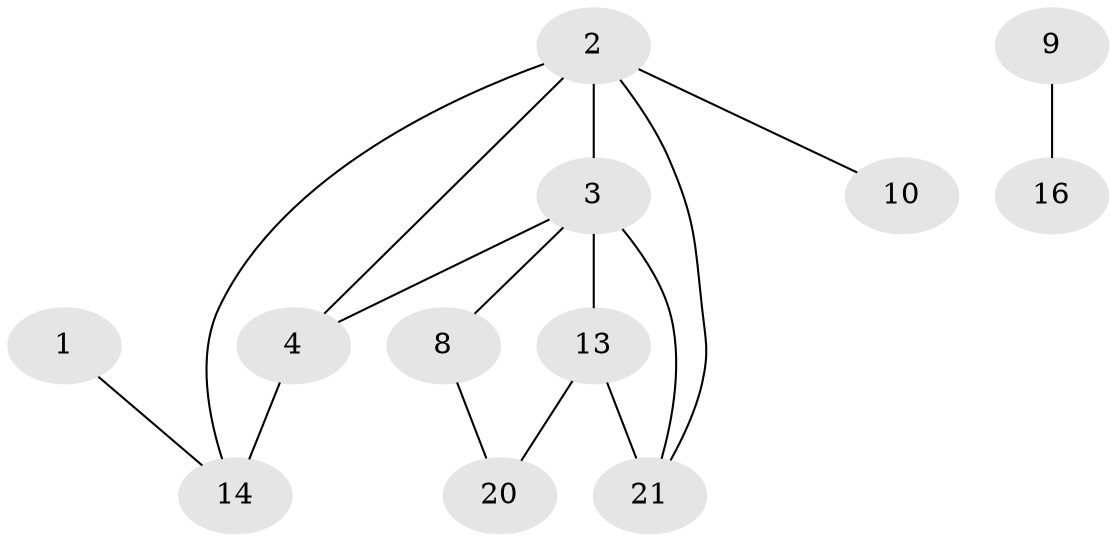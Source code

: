 // original degree distribution, {4: 0.08695652173913043, 3: 0.21739130434782608, 2: 0.21739130434782608, 1: 0.3333333333333333, 0: 0.08695652173913043, 6: 0.028985507246376812, 5: 0.028985507246376812}
// Generated by graph-tools (version 1.1) at 2025/48/03/04/25 22:48:26]
// undirected, 12 vertices, 15 edges
graph export_dot {
  node [color=gray90,style=filled];
  1;
  2;
  3;
  4;
  8;
  9;
  10;
  13;
  14;
  16;
  20;
  21;
  1 -- 14 [weight=1.0];
  2 -- 3 [weight=2.0];
  2 -- 4 [weight=1.0];
  2 -- 10 [weight=2.0];
  2 -- 14 [weight=1.0];
  2 -- 21 [weight=1.0];
  3 -- 4 [weight=3.0];
  3 -- 8 [weight=1.0];
  3 -- 13 [weight=3.0];
  3 -- 21 [weight=2.0];
  4 -- 14 [weight=2.0];
  8 -- 20 [weight=1.0];
  9 -- 16 [weight=1.0];
  13 -- 20 [weight=2.0];
  13 -- 21 [weight=4.0];
}
